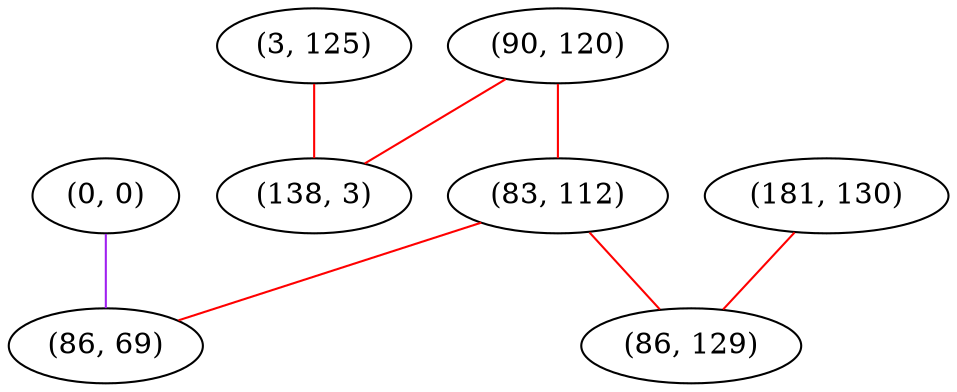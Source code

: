 graph "" {
"(90, 120)";
"(0, 0)";
"(83, 112)";
"(181, 130)";
"(86, 69)";
"(3, 125)";
"(86, 129)";
"(138, 3)";
"(90, 120)" -- "(83, 112)"  [color=red, key=0, weight=1];
"(90, 120)" -- "(138, 3)"  [color=red, key=0, weight=1];
"(0, 0)" -- "(86, 69)"  [color=purple, key=0, weight=4];
"(83, 112)" -- "(86, 129)"  [color=red, key=0, weight=1];
"(83, 112)" -- "(86, 69)"  [color=red, key=0, weight=1];
"(181, 130)" -- "(86, 129)"  [color=red, key=0, weight=1];
"(3, 125)" -- "(138, 3)"  [color=red, key=0, weight=1];
}
